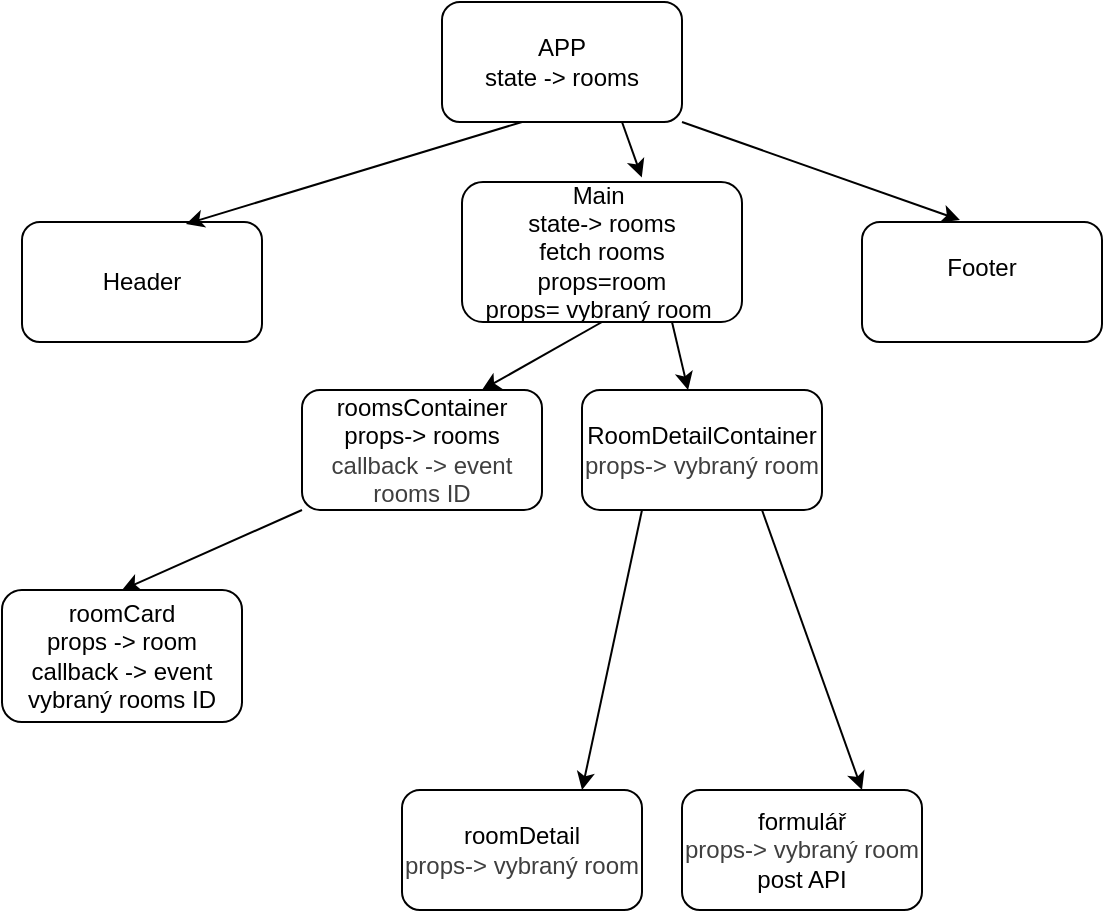 <mxfile>
    <diagram id="4S19w4kzhA_rT1eAXhjY" name="Page-1">
        <mxGraphModel dx="1119" dy="1647" grid="1" gridSize="10" guides="1" tooltips="1" connect="1" arrows="1" fold="1" page="1" pageScale="1" pageWidth="850" pageHeight="1100" math="0" shadow="0">
            <root>
                <mxCell id="0"/>
                <mxCell id="1" parent="0"/>
                <mxCell id="2" value="Header" style="rounded=1;whiteSpace=wrap;html=1;" parent="1" vertex="1">
                    <mxGeometry x="290" y="90" width="120" height="60" as="geometry"/>
                </mxCell>
                <mxCell id="24" style="edgeStyle=none;html=1;exitX=0;exitY=1;exitDx=0;exitDy=0;entryX=0.5;entryY=0;entryDx=0;entryDy=0;" parent="1" source="3" target="11" edge="1">
                    <mxGeometry relative="1" as="geometry"/>
                </mxCell>
                <mxCell id="3" value="roomsContainer&lt;div&gt;props-&amp;gt; rooms&lt;/div&gt;&lt;div&gt;&lt;span style=&quot;color: rgb(63, 63, 63);&quot;&gt;callback -&amp;gt; event rooms ID&lt;/span&gt;&lt;/div&gt;" style="rounded=1;whiteSpace=wrap;html=1;" parent="1" vertex="1">
                    <mxGeometry x="430" y="174" width="120" height="60" as="geometry"/>
                </mxCell>
                <mxCell id="29" style="edgeStyle=none;html=1;exitX=0.25;exitY=1;exitDx=0;exitDy=0;entryX=0.75;entryY=0;entryDx=0;entryDy=0;" parent="1" source="4" target="15" edge="1">
                    <mxGeometry relative="1" as="geometry"/>
                </mxCell>
                <mxCell id="30" style="edgeStyle=none;html=1;exitX=0.75;exitY=1;exitDx=0;exitDy=0;entryX=0.75;entryY=0;entryDx=0;entryDy=0;" parent="1" source="4" target="16" edge="1">
                    <mxGeometry relative="1" as="geometry"/>
                </mxCell>
                <mxCell id="4" value="RoomDetailContainer&lt;br&gt;&lt;div&gt;&lt;span style=&quot;color: rgb(63, 63, 63);&quot;&gt;props-&amp;gt;&amp;nbsp;&lt;/span&gt;&lt;span style=&quot;color: rgb(63, 63, 63); background-color: transparent;&quot;&gt;vybraný room&lt;/span&gt;&lt;/div&gt;" style="rounded=1;whiteSpace=wrap;html=1;" parent="1" vertex="1">
                    <mxGeometry x="570" y="174" width="120" height="60" as="geometry"/>
                </mxCell>
                <mxCell id="5" value="Footer&lt;div&gt;&lt;br&gt;&lt;/div&gt;" style="rounded=1;whiteSpace=wrap;html=1;" parent="1" vertex="1">
                    <mxGeometry x="710" y="90" width="120" height="60" as="geometry"/>
                </mxCell>
                <mxCell id="11" value="roomCard&lt;div&gt;props -&amp;gt; room&lt;/div&gt;&lt;div&gt;callback -&amp;gt; event vybraný rooms ID&lt;/div&gt;" style="rounded=1;whiteSpace=wrap;html=1;" parent="1" vertex="1">
                    <mxGeometry x="280" y="274" width="120" height="66" as="geometry"/>
                </mxCell>
                <mxCell id="15" value="roomDetail&lt;br&gt;&lt;div&gt;&lt;span style=&quot;color: rgb(63, 63, 63);&quot;&gt;props-&amp;gt;&amp;nbsp;&lt;/span&gt;&lt;span style=&quot;color: rgb(63, 63, 63); background-color: transparent;&quot;&gt;vybraný room&lt;/span&gt;&lt;/div&gt;" style="rounded=1;whiteSpace=wrap;html=1;" parent="1" vertex="1">
                    <mxGeometry x="480" y="374" width="120" height="60" as="geometry"/>
                </mxCell>
                <mxCell id="16" value="formulář&lt;div&gt;&lt;span style=&quot;color: rgb(63, 63, 63);&quot;&gt;props-&amp;gt;&amp;nbsp;&lt;/span&gt;&lt;span style=&quot;color: rgb(63, 63, 63); background-color: transparent;&quot;&gt;vybraný room&lt;/span&gt;&lt;/div&gt;&lt;div&gt;post API&lt;/div&gt;" style="rounded=1;whiteSpace=wrap;html=1;" parent="1" vertex="1">
                    <mxGeometry x="620" y="374" width="120" height="60" as="geometry"/>
                </mxCell>
                <mxCell id="21" style="edgeStyle=none;html=1;exitX=0.5;exitY=1;exitDx=0;exitDy=0;entryX=0.75;entryY=0;entryDx=0;entryDy=0;" parent="1" source="35" target="3" edge="1">
                    <mxGeometry relative="1" as="geometry">
                        <mxPoint x="580" y="130" as="sourcePoint"/>
                    </mxGeometry>
                </mxCell>
                <mxCell id="18" value="APP&lt;div&gt;state -&amp;gt; rooms&lt;/div&gt;" style="rounded=1;whiteSpace=wrap;html=1;" parent="1" vertex="1">
                    <mxGeometry x="500" y="-20" width="120" height="60" as="geometry"/>
                </mxCell>
                <mxCell id="20" style="edgeStyle=none;html=1;entryX=0.683;entryY=0.017;entryDx=0;entryDy=0;entryPerimeter=0;" parent="1" target="2" edge="1">
                    <mxGeometry relative="1" as="geometry">
                        <mxPoint x="540" y="40" as="sourcePoint"/>
                    </mxGeometry>
                </mxCell>
                <mxCell id="23" style="edgeStyle=none;html=1;exitX=1;exitY=1;exitDx=0;exitDy=0;entryX=0.408;entryY=-0.017;entryDx=0;entryDy=0;entryPerimeter=0;" parent="1" source="18" target="5" edge="1">
                    <mxGeometry relative="1" as="geometry"/>
                </mxCell>
                <mxCell id="36" value="" style="edgeStyle=none;html=1;exitX=0.5;exitY=1;exitDx=0;exitDy=0;entryX=0.75;entryY=0;entryDx=0;entryDy=0;" parent="1" target="35" edge="1">
                    <mxGeometry relative="1" as="geometry">
                        <mxPoint x="580" y="130" as="sourcePoint"/>
                        <mxPoint x="520" y="174" as="targetPoint"/>
                    </mxGeometry>
                </mxCell>
                <mxCell id="35" value="Main&amp;nbsp;&lt;div&gt;state-&amp;gt; rooms&lt;/div&gt;&lt;div&gt;fetch rooms&lt;/div&gt;&lt;div&gt;props=room&lt;/div&gt;&lt;div&gt;props= vybraný room&amp;nbsp;&lt;/div&gt;" style="rounded=1;whiteSpace=wrap;html=1;" parent="1" vertex="1">
                    <mxGeometry x="510" y="70" width="140" height="70" as="geometry"/>
                </mxCell>
                <mxCell id="37" style="edgeStyle=none;html=1;exitX=0.75;exitY=1;exitDx=0;exitDy=0;entryX=0.442;entryY=0;entryDx=0;entryDy=0;entryPerimeter=0;" parent="1" source="35" target="4" edge="1">
                    <mxGeometry relative="1" as="geometry"/>
                </mxCell>
                <mxCell id="38" style="edgeStyle=none;html=1;exitX=0.75;exitY=1;exitDx=0;exitDy=0;entryX=0.642;entryY=-0.033;entryDx=0;entryDy=0;entryPerimeter=0;" parent="1" source="18" target="35" edge="1">
                    <mxGeometry relative="1" as="geometry"/>
                </mxCell>
            </root>
        </mxGraphModel>
    </diagram>
</mxfile>